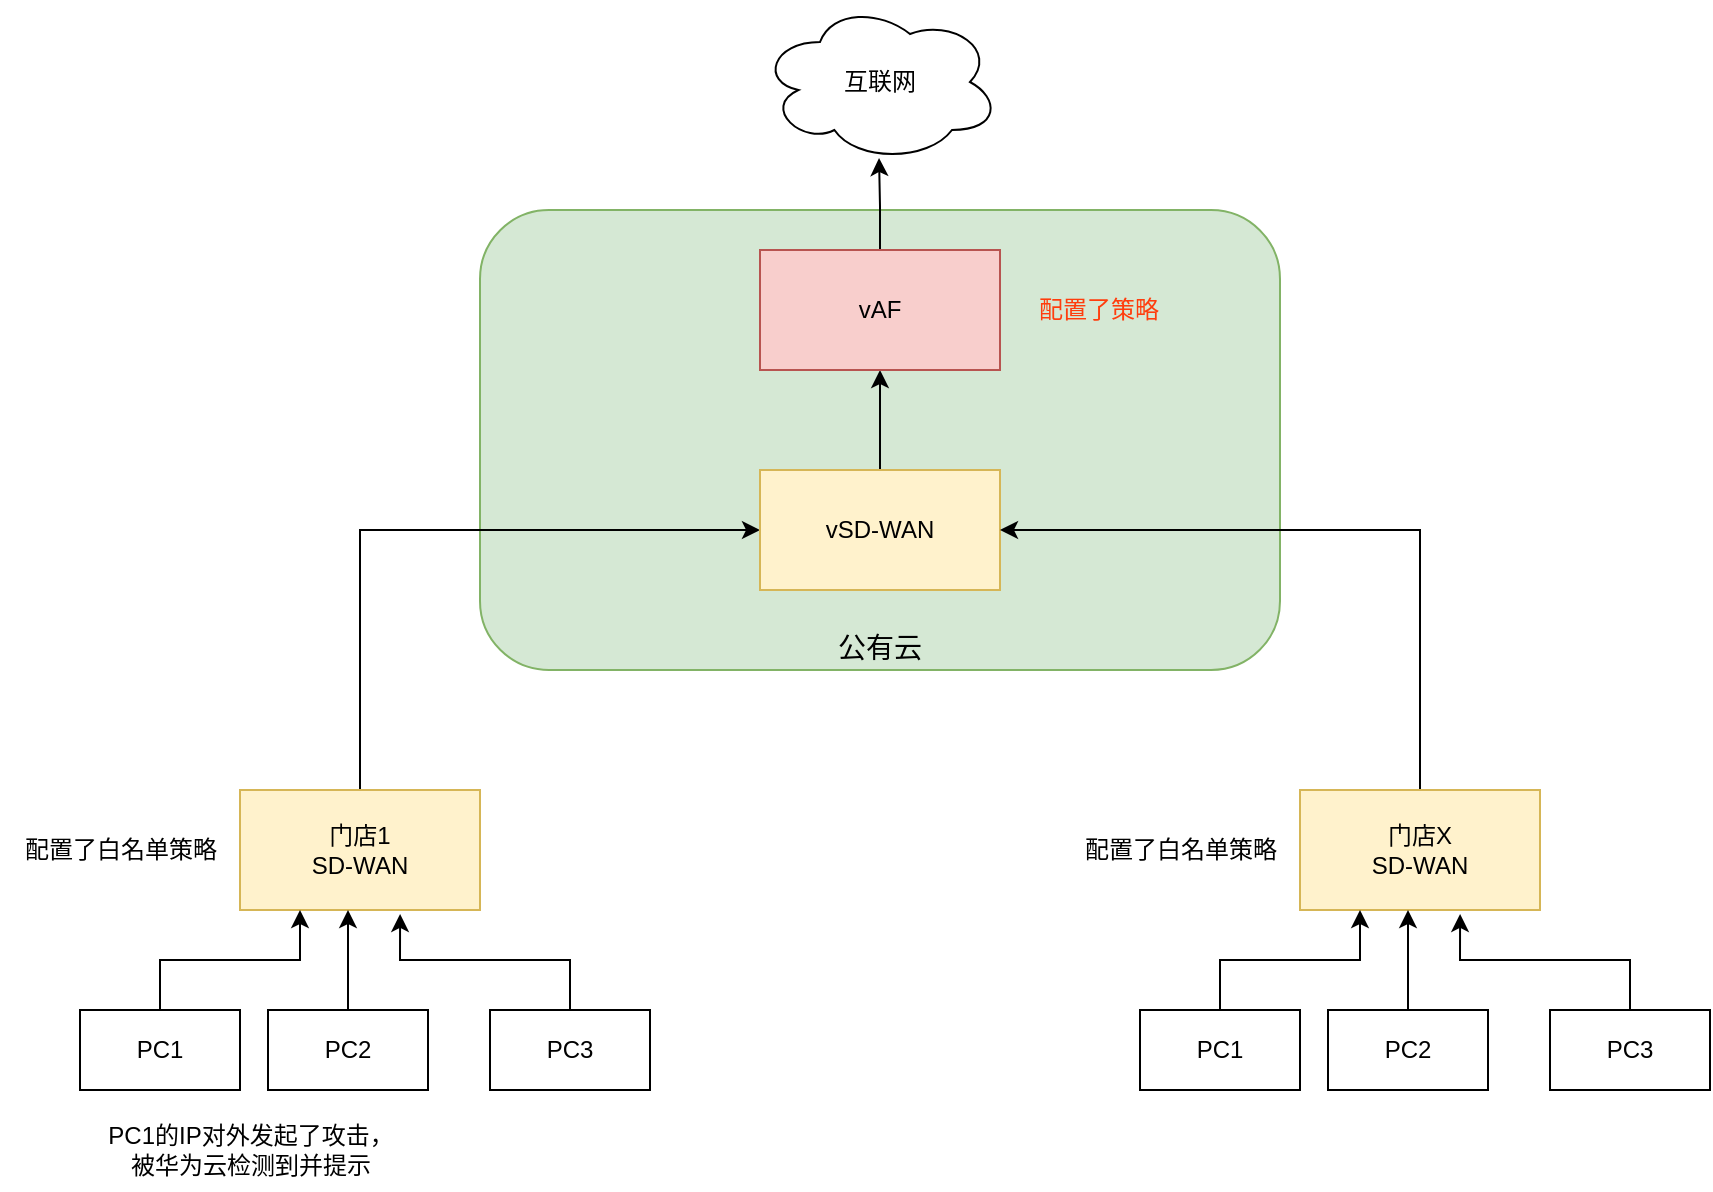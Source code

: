 <mxfile version="21.7.5" type="github">
  <diagram name="第 1 页" id="dxcAa4W-SWLmKXKb0Hz-">
    <mxGraphModel dx="1781" dy="1717" grid="1" gridSize="10" guides="1" tooltips="1" connect="1" arrows="1" fold="1" page="1" pageScale="1" pageWidth="827" pageHeight="1169" math="0" shadow="0">
      <root>
        <mxCell id="0" />
        <mxCell id="1" parent="0" />
        <mxCell id="29SdABc7wkxVLyjIRv6X-17" value="&lt;font style=&quot;font-size: 14px;&quot;&gt;公有云&lt;/font&gt;" style="rounded=1;whiteSpace=wrap;html=1;verticalAlign=bottom;fillColor=#d5e8d4;strokeColor=#82b366;" vertex="1" parent="1">
          <mxGeometry x="-110" y="-10" width="400" height="230" as="geometry" />
        </mxCell>
        <mxCell id="29SdABc7wkxVLyjIRv6X-15" style="edgeStyle=orthogonalEdgeStyle;rounded=0;orthogonalLoop=1;jettySize=auto;html=1;exitX=0.5;exitY=0;exitDx=0;exitDy=0;entryX=0;entryY=0.5;entryDx=0;entryDy=0;" edge="1" parent="1" source="29SdABc7wkxVLyjIRv6X-1" target="29SdABc7wkxVLyjIRv6X-13">
          <mxGeometry relative="1" as="geometry" />
        </mxCell>
        <mxCell id="29SdABc7wkxVLyjIRv6X-1" value="门店1&lt;br&gt;SD-WAN" style="rounded=0;whiteSpace=wrap;html=1;fillColor=#fff2cc;strokeColor=#d6b656;" vertex="1" parent="1">
          <mxGeometry x="-230" y="280" width="120" height="60" as="geometry" />
        </mxCell>
        <mxCell id="29SdABc7wkxVLyjIRv6X-8" style="edgeStyle=orthogonalEdgeStyle;rounded=0;orthogonalLoop=1;jettySize=auto;html=1;exitX=0.5;exitY=0;exitDx=0;exitDy=0;entryX=0.25;entryY=1;entryDx=0;entryDy=0;" edge="1" parent="1" source="29SdABc7wkxVLyjIRv6X-2" target="29SdABc7wkxVLyjIRv6X-1">
          <mxGeometry relative="1" as="geometry" />
        </mxCell>
        <mxCell id="29SdABc7wkxVLyjIRv6X-2" value="PC1" style="rounded=0;whiteSpace=wrap;html=1;" vertex="1" parent="1">
          <mxGeometry x="-310" y="390" width="80" height="40" as="geometry" />
        </mxCell>
        <mxCell id="29SdABc7wkxVLyjIRv6X-7" style="edgeStyle=orthogonalEdgeStyle;rounded=0;orthogonalLoop=1;jettySize=auto;html=1;exitX=0.5;exitY=0;exitDx=0;exitDy=0;entryX=0.45;entryY=1;entryDx=0;entryDy=0;entryPerimeter=0;" edge="1" parent="1" source="29SdABc7wkxVLyjIRv6X-3" target="29SdABc7wkxVLyjIRv6X-1">
          <mxGeometry relative="1" as="geometry" />
        </mxCell>
        <mxCell id="29SdABc7wkxVLyjIRv6X-3" value="PC2" style="rounded=0;whiteSpace=wrap;html=1;" vertex="1" parent="1">
          <mxGeometry x="-216" y="390" width="80" height="40" as="geometry" />
        </mxCell>
        <mxCell id="29SdABc7wkxVLyjIRv6X-9" style="edgeStyle=orthogonalEdgeStyle;rounded=0;orthogonalLoop=1;jettySize=auto;html=1;exitX=0.5;exitY=0;exitDx=0;exitDy=0;entryX=0.667;entryY=1.033;entryDx=0;entryDy=0;entryPerimeter=0;" edge="1" parent="1" source="29SdABc7wkxVLyjIRv6X-4" target="29SdABc7wkxVLyjIRv6X-1">
          <mxGeometry relative="1" as="geometry" />
        </mxCell>
        <mxCell id="29SdABc7wkxVLyjIRv6X-4" value="PC3" style="rounded=0;whiteSpace=wrap;html=1;" vertex="1" parent="1">
          <mxGeometry x="-105" y="390" width="80" height="40" as="geometry" />
        </mxCell>
        <mxCell id="29SdABc7wkxVLyjIRv6X-10" value="配置了白名单策略" style="text;html=1;align=center;verticalAlign=middle;resizable=0;points=[];autosize=1;strokeColor=none;fillColor=none;" vertex="1" parent="1">
          <mxGeometry x="-350" y="295" width="120" height="30" as="geometry" />
        </mxCell>
        <mxCell id="29SdABc7wkxVLyjIRv6X-29" style="edgeStyle=orthogonalEdgeStyle;rounded=0;orthogonalLoop=1;jettySize=auto;html=1;exitX=0.5;exitY=0;exitDx=0;exitDy=0;" edge="1" parent="1" source="29SdABc7wkxVLyjIRv6X-13" target="29SdABc7wkxVLyjIRv6X-14">
          <mxGeometry relative="1" as="geometry" />
        </mxCell>
        <mxCell id="29SdABc7wkxVLyjIRv6X-13" value="vSD-WAN" style="rounded=0;whiteSpace=wrap;html=1;fillColor=#fff2cc;strokeColor=#d6b656;" vertex="1" parent="1">
          <mxGeometry x="30" y="120" width="120" height="60" as="geometry" />
        </mxCell>
        <mxCell id="29SdABc7wkxVLyjIRv6X-31" style="edgeStyle=orthogonalEdgeStyle;rounded=0;orthogonalLoop=1;jettySize=auto;html=1;exitX=0.5;exitY=0;exitDx=0;exitDy=0;entryX=0.496;entryY=0.975;entryDx=0;entryDy=0;entryPerimeter=0;" edge="1" parent="1" source="29SdABc7wkxVLyjIRv6X-14" target="29SdABc7wkxVLyjIRv6X-30">
          <mxGeometry relative="1" as="geometry" />
        </mxCell>
        <mxCell id="29SdABc7wkxVLyjIRv6X-14" value="vAF" style="rounded=0;whiteSpace=wrap;html=1;fillColor=#f8cecc;strokeColor=#b85450;" vertex="1" parent="1">
          <mxGeometry x="30" y="10" width="120" height="60" as="geometry" />
        </mxCell>
        <mxCell id="29SdABc7wkxVLyjIRv6X-28" style="edgeStyle=orthogonalEdgeStyle;rounded=0;orthogonalLoop=1;jettySize=auto;html=1;exitX=0.5;exitY=0;exitDx=0;exitDy=0;entryX=1;entryY=0.5;entryDx=0;entryDy=0;" edge="1" parent="1" source="29SdABc7wkxVLyjIRv6X-19" target="29SdABc7wkxVLyjIRv6X-13">
          <mxGeometry relative="1" as="geometry" />
        </mxCell>
        <mxCell id="29SdABc7wkxVLyjIRv6X-19" value="门店X&lt;br&gt;SD-WAN" style="rounded=0;whiteSpace=wrap;html=1;fillColor=#fff2cc;strokeColor=#d6b656;" vertex="1" parent="1">
          <mxGeometry x="300" y="280" width="120" height="60" as="geometry" />
        </mxCell>
        <mxCell id="29SdABc7wkxVLyjIRv6X-20" style="edgeStyle=orthogonalEdgeStyle;rounded=0;orthogonalLoop=1;jettySize=auto;html=1;exitX=0.5;exitY=0;exitDx=0;exitDy=0;entryX=0.25;entryY=1;entryDx=0;entryDy=0;" edge="1" parent="1" source="29SdABc7wkxVLyjIRv6X-21" target="29SdABc7wkxVLyjIRv6X-19">
          <mxGeometry relative="1" as="geometry" />
        </mxCell>
        <mxCell id="29SdABc7wkxVLyjIRv6X-21" value="PC1" style="rounded=0;whiteSpace=wrap;html=1;" vertex="1" parent="1">
          <mxGeometry x="220" y="390" width="80" height="40" as="geometry" />
        </mxCell>
        <mxCell id="29SdABc7wkxVLyjIRv6X-22" style="edgeStyle=orthogonalEdgeStyle;rounded=0;orthogonalLoop=1;jettySize=auto;html=1;exitX=0.5;exitY=0;exitDx=0;exitDy=0;entryX=0.45;entryY=1;entryDx=0;entryDy=0;entryPerimeter=0;" edge="1" parent="1" source="29SdABc7wkxVLyjIRv6X-23" target="29SdABc7wkxVLyjIRv6X-19">
          <mxGeometry relative="1" as="geometry" />
        </mxCell>
        <mxCell id="29SdABc7wkxVLyjIRv6X-23" value="PC2" style="rounded=0;whiteSpace=wrap;html=1;" vertex="1" parent="1">
          <mxGeometry x="314" y="390" width="80" height="40" as="geometry" />
        </mxCell>
        <mxCell id="29SdABc7wkxVLyjIRv6X-24" style="edgeStyle=orthogonalEdgeStyle;rounded=0;orthogonalLoop=1;jettySize=auto;html=1;exitX=0.5;exitY=0;exitDx=0;exitDy=0;entryX=0.667;entryY=1.033;entryDx=0;entryDy=0;entryPerimeter=0;" edge="1" parent="1" source="29SdABc7wkxVLyjIRv6X-25" target="29SdABc7wkxVLyjIRv6X-19">
          <mxGeometry relative="1" as="geometry" />
        </mxCell>
        <mxCell id="29SdABc7wkxVLyjIRv6X-25" value="PC3" style="rounded=0;whiteSpace=wrap;html=1;" vertex="1" parent="1">
          <mxGeometry x="425" y="390" width="80" height="40" as="geometry" />
        </mxCell>
        <mxCell id="29SdABc7wkxVLyjIRv6X-26" value="配置了白名单策略" style="text;html=1;align=center;verticalAlign=middle;resizable=0;points=[];autosize=1;strokeColor=none;fillColor=none;" vertex="1" parent="1">
          <mxGeometry x="180" y="295" width="120" height="30" as="geometry" />
        </mxCell>
        <mxCell id="29SdABc7wkxVLyjIRv6X-30" value="互联网" style="ellipse;shape=cloud;whiteSpace=wrap;html=1;" vertex="1" parent="1">
          <mxGeometry x="30" y="-114" width="120" height="80" as="geometry" />
        </mxCell>
        <mxCell id="29SdABc7wkxVLyjIRv6X-32" value="配置了策略" style="text;html=1;align=center;verticalAlign=middle;resizable=0;points=[];autosize=1;strokeColor=none;fillColor=none;fontColor=#FF3D0D;" vertex="1" parent="1">
          <mxGeometry x="159" y="25" width="80" height="30" as="geometry" />
        </mxCell>
        <mxCell id="29SdABc7wkxVLyjIRv6X-33" value="PC1的IP对外发起了攻击，&lt;br&gt;被华为云检测到并提示" style="text;html=1;align=center;verticalAlign=middle;resizable=0;points=[];autosize=1;" vertex="1" parent="1">
          <mxGeometry x="-310" y="440" width="170" height="40" as="geometry" />
        </mxCell>
      </root>
    </mxGraphModel>
  </diagram>
</mxfile>
